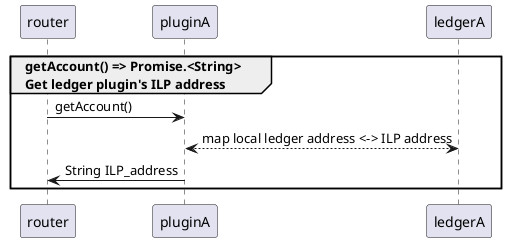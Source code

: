 @startuml

group getAccount() => Promise.<String>\nGet ledger plugin's ILP address
  router -> pluginA : getAccount() 
  pluginA <--> ledgerA : map local ledger address <-> ILP address
  pluginA -> router : String ILP_address
end

@enduml
